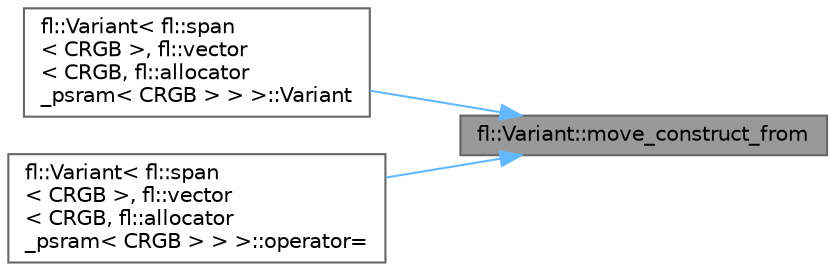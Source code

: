 digraph "fl::Variant::move_construct_from"
{
 // INTERACTIVE_SVG=YES
 // LATEX_PDF_SIZE
  bgcolor="transparent";
  edge [fontname=Helvetica,fontsize=10,labelfontname=Helvetica,labelfontsize=10];
  node [fontname=Helvetica,fontsize=10,shape=box,height=0.2,width=0.4];
  rankdir="RL";
  Node1 [id="Node000001",label="fl::Variant::move_construct_from",height=0.2,width=0.4,color="gray40", fillcolor="grey60", style="filled", fontcolor="black",tooltip=" "];
  Node1 -> Node2 [id="edge1_Node000001_Node000002",dir="back",color="steelblue1",style="solid",tooltip=" "];
  Node2 [id="Node000002",label="fl::Variant\< fl::span\l\< CRGB \>, fl::vector\l\< CRGB, fl::allocator\l_psram\< CRGB \> \> \>::Variant",height=0.2,width=0.4,color="grey40", fillcolor="white", style="filled",URL="$de/d60/classfl_1_1_variant_ae577347a9942d14dc745cc76d27e7de3.html#ae577347a9942d14dc745cc76d27e7de3",tooltip=" "];
  Node1 -> Node3 [id="edge2_Node000001_Node000003",dir="back",color="steelblue1",style="solid",tooltip=" "];
  Node3 [id="Node000003",label="fl::Variant\< fl::span\l\< CRGB \>, fl::vector\l\< CRGB, fl::allocator\l_psram\< CRGB \> \> \>::operator=",height=0.2,width=0.4,color="grey40", fillcolor="white", style="filled",URL="$de/d60/classfl_1_1_variant_a0fcc7074dff9767145c2ef90dc004bb1.html#a0fcc7074dff9767145c2ef90dc004bb1",tooltip=" "];
}

